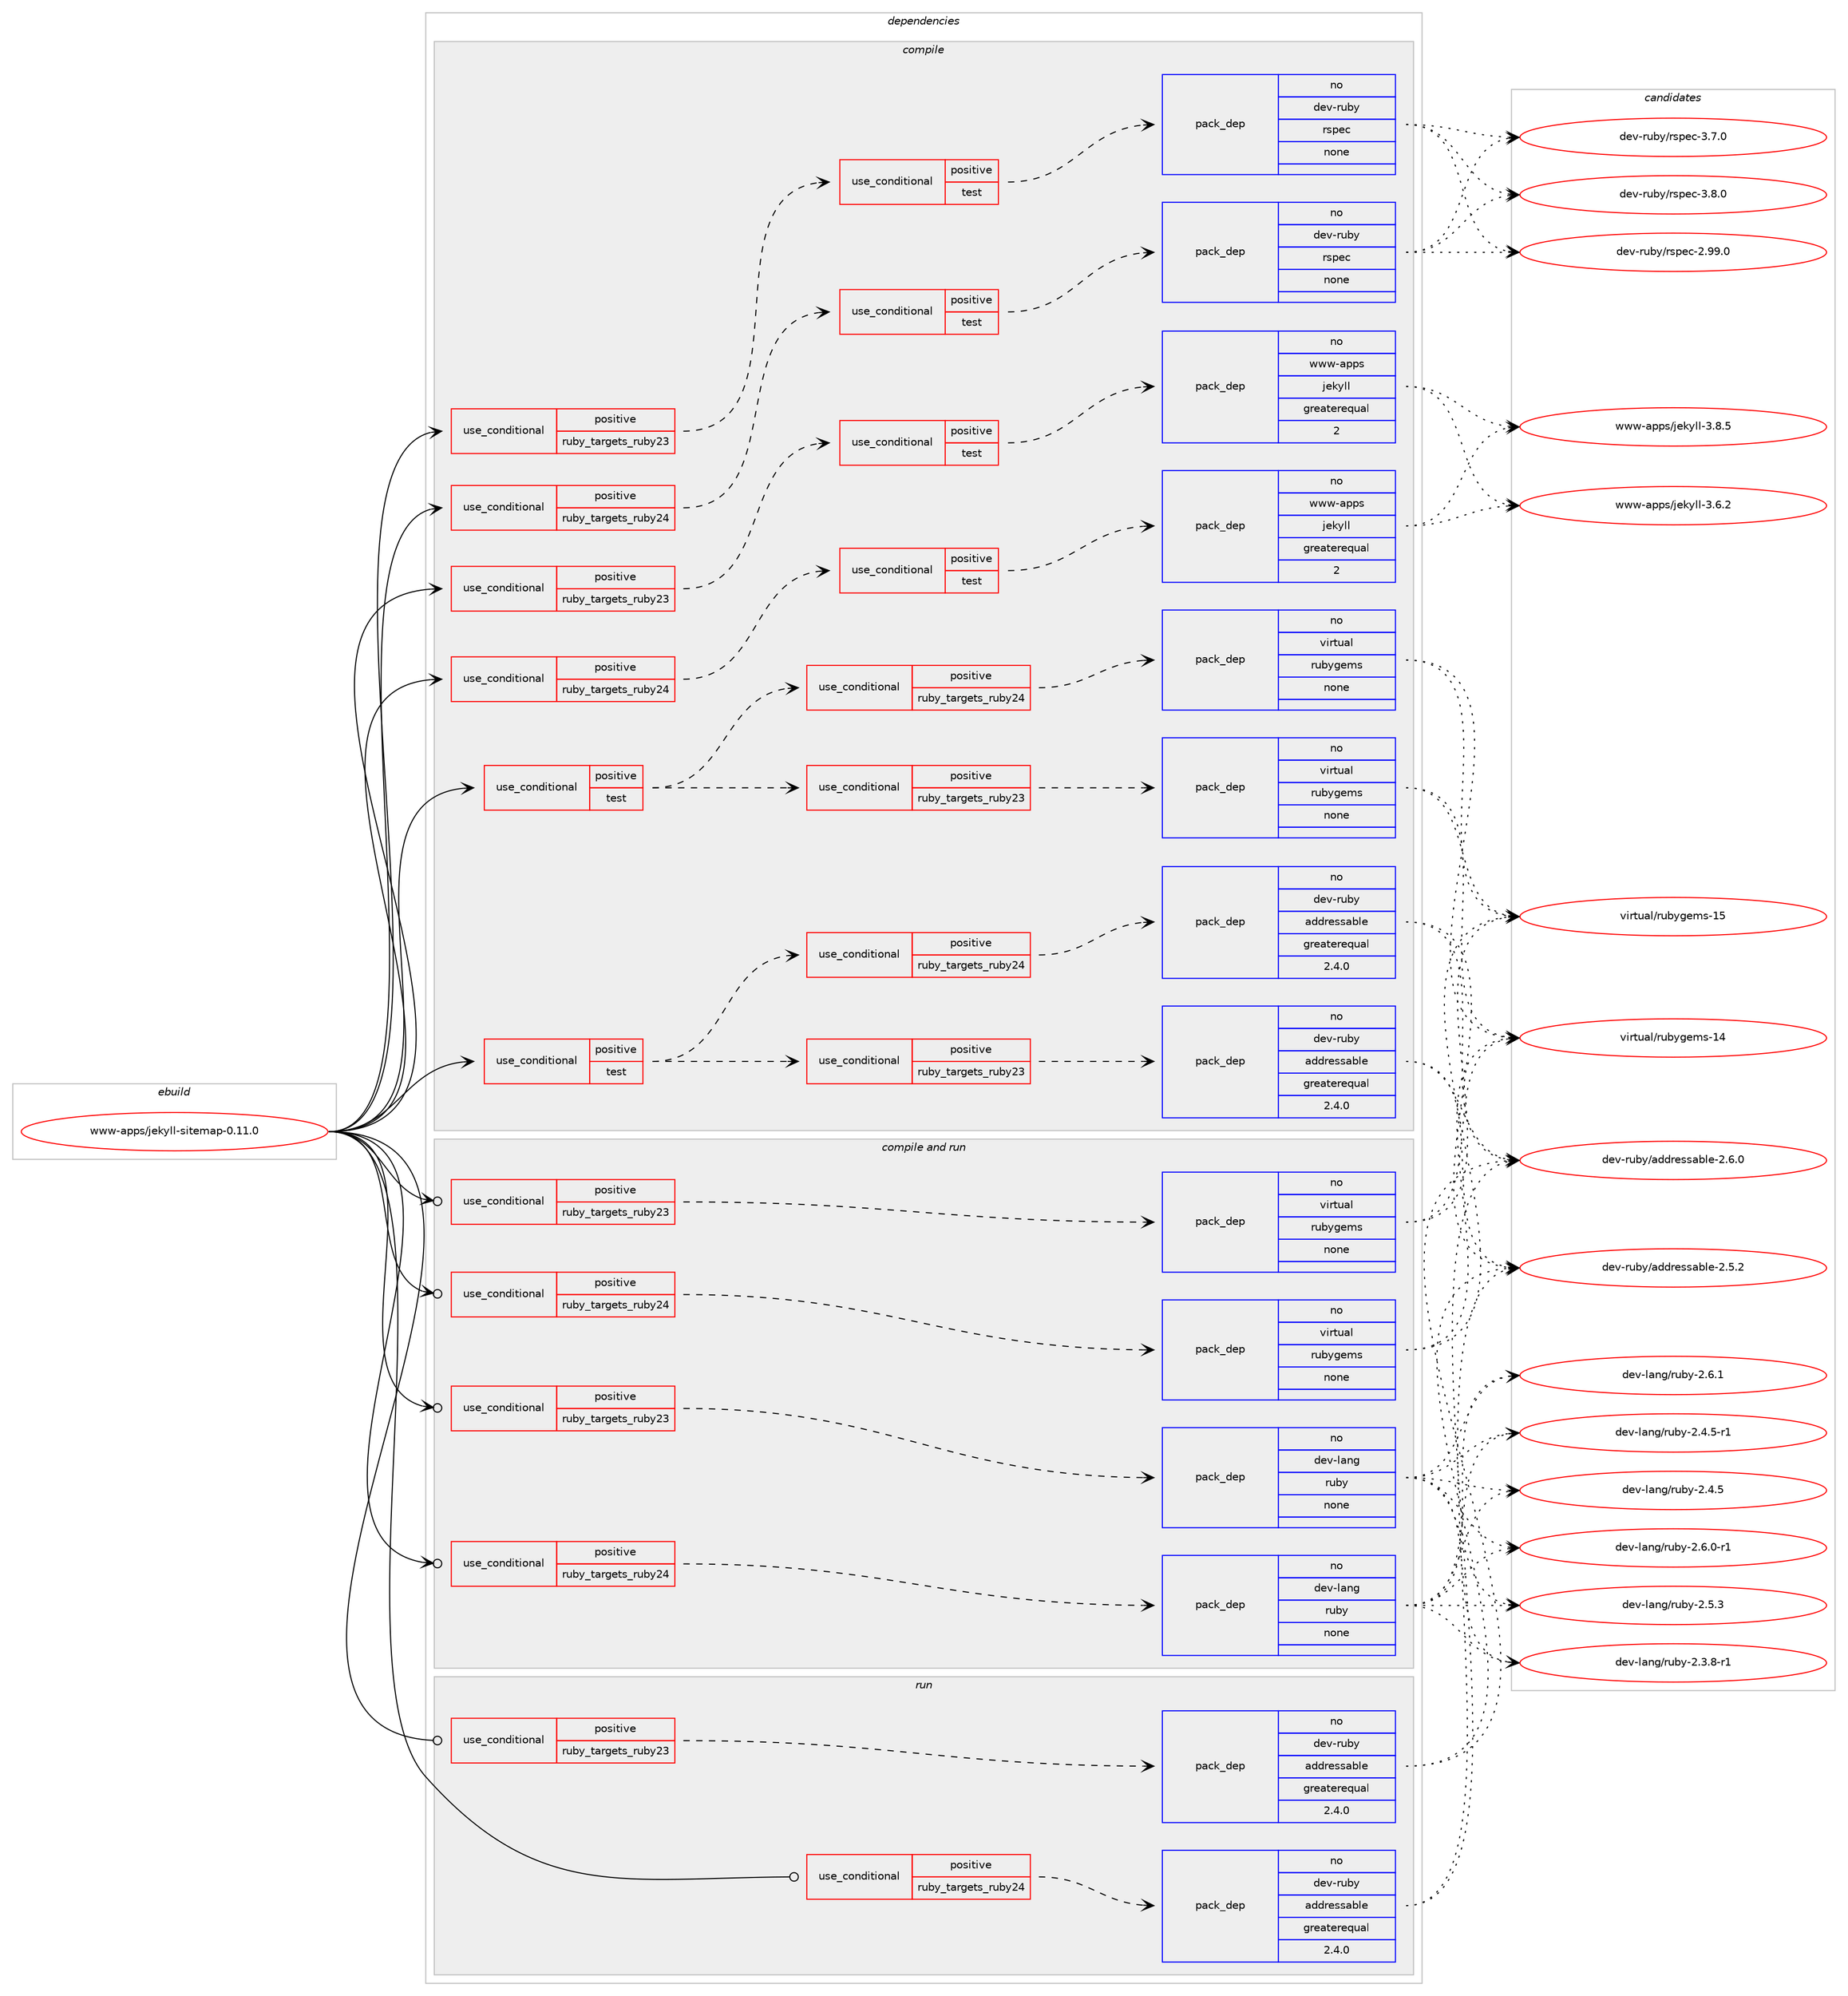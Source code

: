 digraph prolog {

# *************
# Graph options
# *************

newrank=true;
concentrate=true;
compound=true;
graph [rankdir=LR,fontname=Helvetica,fontsize=10,ranksep=1.5];#, ranksep=2.5, nodesep=0.2];
edge  [arrowhead=vee];
node  [fontname=Helvetica,fontsize=10];

# **********
# The ebuild
# **********

subgraph cluster_leftcol {
color=gray;
rank=same;
label=<<i>ebuild</i>>;
id [label="www-apps/jekyll-sitemap-0.11.0", color=red, width=4, href="../www-apps/jekyll-sitemap-0.11.0.svg"];
}

# ****************
# The dependencies
# ****************

subgraph cluster_midcol {
color=gray;
label=<<i>dependencies</i>>;
subgraph cluster_compile {
fillcolor="#eeeeee";
style=filled;
label=<<i>compile</i>>;
subgraph cond463116 {
dependency1745159 [label=<<TABLE BORDER="0" CELLBORDER="1" CELLSPACING="0" CELLPADDING="4"><TR><TD ROWSPAN="3" CELLPADDING="10">use_conditional</TD></TR><TR><TD>positive</TD></TR><TR><TD>ruby_targets_ruby23</TD></TR></TABLE>>, shape=none, color=red];
subgraph cond463117 {
dependency1745160 [label=<<TABLE BORDER="0" CELLBORDER="1" CELLSPACING="0" CELLPADDING="4"><TR><TD ROWSPAN="3" CELLPADDING="10">use_conditional</TD></TR><TR><TD>positive</TD></TR><TR><TD>test</TD></TR></TABLE>>, shape=none, color=red];
subgraph pack1252863 {
dependency1745161 [label=<<TABLE BORDER="0" CELLBORDER="1" CELLSPACING="0" CELLPADDING="4" WIDTH="220"><TR><TD ROWSPAN="6" CELLPADDING="30">pack_dep</TD></TR><TR><TD WIDTH="110">no</TD></TR><TR><TD>dev-ruby</TD></TR><TR><TD>rspec</TD></TR><TR><TD>none</TD></TR><TR><TD></TD></TR></TABLE>>, shape=none, color=blue];
}
dependency1745160:e -> dependency1745161:w [weight=20,style="dashed",arrowhead="vee"];
}
dependency1745159:e -> dependency1745160:w [weight=20,style="dashed",arrowhead="vee"];
}
id:e -> dependency1745159:w [weight=20,style="solid",arrowhead="vee"];
subgraph cond463118 {
dependency1745162 [label=<<TABLE BORDER="0" CELLBORDER="1" CELLSPACING="0" CELLPADDING="4"><TR><TD ROWSPAN="3" CELLPADDING="10">use_conditional</TD></TR><TR><TD>positive</TD></TR><TR><TD>ruby_targets_ruby23</TD></TR></TABLE>>, shape=none, color=red];
subgraph cond463119 {
dependency1745163 [label=<<TABLE BORDER="0" CELLBORDER="1" CELLSPACING="0" CELLPADDING="4"><TR><TD ROWSPAN="3" CELLPADDING="10">use_conditional</TD></TR><TR><TD>positive</TD></TR><TR><TD>test</TD></TR></TABLE>>, shape=none, color=red];
subgraph pack1252864 {
dependency1745164 [label=<<TABLE BORDER="0" CELLBORDER="1" CELLSPACING="0" CELLPADDING="4" WIDTH="220"><TR><TD ROWSPAN="6" CELLPADDING="30">pack_dep</TD></TR><TR><TD WIDTH="110">no</TD></TR><TR><TD>www-apps</TD></TR><TR><TD>jekyll</TD></TR><TR><TD>greaterequal</TD></TR><TR><TD>2</TD></TR></TABLE>>, shape=none, color=blue];
}
dependency1745163:e -> dependency1745164:w [weight=20,style="dashed",arrowhead="vee"];
}
dependency1745162:e -> dependency1745163:w [weight=20,style="dashed",arrowhead="vee"];
}
id:e -> dependency1745162:w [weight=20,style="solid",arrowhead="vee"];
subgraph cond463120 {
dependency1745165 [label=<<TABLE BORDER="0" CELLBORDER="1" CELLSPACING="0" CELLPADDING="4"><TR><TD ROWSPAN="3" CELLPADDING="10">use_conditional</TD></TR><TR><TD>positive</TD></TR><TR><TD>ruby_targets_ruby24</TD></TR></TABLE>>, shape=none, color=red];
subgraph cond463121 {
dependency1745166 [label=<<TABLE BORDER="0" CELLBORDER="1" CELLSPACING="0" CELLPADDING="4"><TR><TD ROWSPAN="3" CELLPADDING="10">use_conditional</TD></TR><TR><TD>positive</TD></TR><TR><TD>test</TD></TR></TABLE>>, shape=none, color=red];
subgraph pack1252865 {
dependency1745167 [label=<<TABLE BORDER="0" CELLBORDER="1" CELLSPACING="0" CELLPADDING="4" WIDTH="220"><TR><TD ROWSPAN="6" CELLPADDING="30">pack_dep</TD></TR><TR><TD WIDTH="110">no</TD></TR><TR><TD>dev-ruby</TD></TR><TR><TD>rspec</TD></TR><TR><TD>none</TD></TR><TR><TD></TD></TR></TABLE>>, shape=none, color=blue];
}
dependency1745166:e -> dependency1745167:w [weight=20,style="dashed",arrowhead="vee"];
}
dependency1745165:e -> dependency1745166:w [weight=20,style="dashed",arrowhead="vee"];
}
id:e -> dependency1745165:w [weight=20,style="solid",arrowhead="vee"];
subgraph cond463122 {
dependency1745168 [label=<<TABLE BORDER="0" CELLBORDER="1" CELLSPACING="0" CELLPADDING="4"><TR><TD ROWSPAN="3" CELLPADDING="10">use_conditional</TD></TR><TR><TD>positive</TD></TR><TR><TD>ruby_targets_ruby24</TD></TR></TABLE>>, shape=none, color=red];
subgraph cond463123 {
dependency1745169 [label=<<TABLE BORDER="0" CELLBORDER="1" CELLSPACING="0" CELLPADDING="4"><TR><TD ROWSPAN="3" CELLPADDING="10">use_conditional</TD></TR><TR><TD>positive</TD></TR><TR><TD>test</TD></TR></TABLE>>, shape=none, color=red];
subgraph pack1252866 {
dependency1745170 [label=<<TABLE BORDER="0" CELLBORDER="1" CELLSPACING="0" CELLPADDING="4" WIDTH="220"><TR><TD ROWSPAN="6" CELLPADDING="30">pack_dep</TD></TR><TR><TD WIDTH="110">no</TD></TR><TR><TD>www-apps</TD></TR><TR><TD>jekyll</TD></TR><TR><TD>greaterequal</TD></TR><TR><TD>2</TD></TR></TABLE>>, shape=none, color=blue];
}
dependency1745169:e -> dependency1745170:w [weight=20,style="dashed",arrowhead="vee"];
}
dependency1745168:e -> dependency1745169:w [weight=20,style="dashed",arrowhead="vee"];
}
id:e -> dependency1745168:w [weight=20,style="solid",arrowhead="vee"];
subgraph cond463124 {
dependency1745171 [label=<<TABLE BORDER="0" CELLBORDER="1" CELLSPACING="0" CELLPADDING="4"><TR><TD ROWSPAN="3" CELLPADDING="10">use_conditional</TD></TR><TR><TD>positive</TD></TR><TR><TD>test</TD></TR></TABLE>>, shape=none, color=red];
subgraph cond463125 {
dependency1745172 [label=<<TABLE BORDER="0" CELLBORDER="1" CELLSPACING="0" CELLPADDING="4"><TR><TD ROWSPAN="3" CELLPADDING="10">use_conditional</TD></TR><TR><TD>positive</TD></TR><TR><TD>ruby_targets_ruby23</TD></TR></TABLE>>, shape=none, color=red];
subgraph pack1252867 {
dependency1745173 [label=<<TABLE BORDER="0" CELLBORDER="1" CELLSPACING="0" CELLPADDING="4" WIDTH="220"><TR><TD ROWSPAN="6" CELLPADDING="30">pack_dep</TD></TR><TR><TD WIDTH="110">no</TD></TR><TR><TD>dev-ruby</TD></TR><TR><TD>addressable</TD></TR><TR><TD>greaterequal</TD></TR><TR><TD>2.4.0</TD></TR></TABLE>>, shape=none, color=blue];
}
dependency1745172:e -> dependency1745173:w [weight=20,style="dashed",arrowhead="vee"];
}
dependency1745171:e -> dependency1745172:w [weight=20,style="dashed",arrowhead="vee"];
subgraph cond463126 {
dependency1745174 [label=<<TABLE BORDER="0" CELLBORDER="1" CELLSPACING="0" CELLPADDING="4"><TR><TD ROWSPAN="3" CELLPADDING="10">use_conditional</TD></TR><TR><TD>positive</TD></TR><TR><TD>ruby_targets_ruby24</TD></TR></TABLE>>, shape=none, color=red];
subgraph pack1252868 {
dependency1745175 [label=<<TABLE BORDER="0" CELLBORDER="1" CELLSPACING="0" CELLPADDING="4" WIDTH="220"><TR><TD ROWSPAN="6" CELLPADDING="30">pack_dep</TD></TR><TR><TD WIDTH="110">no</TD></TR><TR><TD>dev-ruby</TD></TR><TR><TD>addressable</TD></TR><TR><TD>greaterequal</TD></TR><TR><TD>2.4.0</TD></TR></TABLE>>, shape=none, color=blue];
}
dependency1745174:e -> dependency1745175:w [weight=20,style="dashed",arrowhead="vee"];
}
dependency1745171:e -> dependency1745174:w [weight=20,style="dashed",arrowhead="vee"];
}
id:e -> dependency1745171:w [weight=20,style="solid",arrowhead="vee"];
subgraph cond463127 {
dependency1745176 [label=<<TABLE BORDER="0" CELLBORDER="1" CELLSPACING="0" CELLPADDING="4"><TR><TD ROWSPAN="3" CELLPADDING="10">use_conditional</TD></TR><TR><TD>positive</TD></TR><TR><TD>test</TD></TR></TABLE>>, shape=none, color=red];
subgraph cond463128 {
dependency1745177 [label=<<TABLE BORDER="0" CELLBORDER="1" CELLSPACING="0" CELLPADDING="4"><TR><TD ROWSPAN="3" CELLPADDING="10">use_conditional</TD></TR><TR><TD>positive</TD></TR><TR><TD>ruby_targets_ruby23</TD></TR></TABLE>>, shape=none, color=red];
subgraph pack1252869 {
dependency1745178 [label=<<TABLE BORDER="0" CELLBORDER="1" CELLSPACING="0" CELLPADDING="4" WIDTH="220"><TR><TD ROWSPAN="6" CELLPADDING="30">pack_dep</TD></TR><TR><TD WIDTH="110">no</TD></TR><TR><TD>virtual</TD></TR><TR><TD>rubygems</TD></TR><TR><TD>none</TD></TR><TR><TD></TD></TR></TABLE>>, shape=none, color=blue];
}
dependency1745177:e -> dependency1745178:w [weight=20,style="dashed",arrowhead="vee"];
}
dependency1745176:e -> dependency1745177:w [weight=20,style="dashed",arrowhead="vee"];
subgraph cond463129 {
dependency1745179 [label=<<TABLE BORDER="0" CELLBORDER="1" CELLSPACING="0" CELLPADDING="4"><TR><TD ROWSPAN="3" CELLPADDING="10">use_conditional</TD></TR><TR><TD>positive</TD></TR><TR><TD>ruby_targets_ruby24</TD></TR></TABLE>>, shape=none, color=red];
subgraph pack1252870 {
dependency1745180 [label=<<TABLE BORDER="0" CELLBORDER="1" CELLSPACING="0" CELLPADDING="4" WIDTH="220"><TR><TD ROWSPAN="6" CELLPADDING="30">pack_dep</TD></TR><TR><TD WIDTH="110">no</TD></TR><TR><TD>virtual</TD></TR><TR><TD>rubygems</TD></TR><TR><TD>none</TD></TR><TR><TD></TD></TR></TABLE>>, shape=none, color=blue];
}
dependency1745179:e -> dependency1745180:w [weight=20,style="dashed",arrowhead="vee"];
}
dependency1745176:e -> dependency1745179:w [weight=20,style="dashed",arrowhead="vee"];
}
id:e -> dependency1745176:w [weight=20,style="solid",arrowhead="vee"];
}
subgraph cluster_compileandrun {
fillcolor="#eeeeee";
style=filled;
label=<<i>compile and run</i>>;
subgraph cond463130 {
dependency1745181 [label=<<TABLE BORDER="0" CELLBORDER="1" CELLSPACING="0" CELLPADDING="4"><TR><TD ROWSPAN="3" CELLPADDING="10">use_conditional</TD></TR><TR><TD>positive</TD></TR><TR><TD>ruby_targets_ruby23</TD></TR></TABLE>>, shape=none, color=red];
subgraph pack1252871 {
dependency1745182 [label=<<TABLE BORDER="0" CELLBORDER="1" CELLSPACING="0" CELLPADDING="4" WIDTH="220"><TR><TD ROWSPAN="6" CELLPADDING="30">pack_dep</TD></TR><TR><TD WIDTH="110">no</TD></TR><TR><TD>dev-lang</TD></TR><TR><TD>ruby</TD></TR><TR><TD>none</TD></TR><TR><TD></TD></TR></TABLE>>, shape=none, color=blue];
}
dependency1745181:e -> dependency1745182:w [weight=20,style="dashed",arrowhead="vee"];
}
id:e -> dependency1745181:w [weight=20,style="solid",arrowhead="odotvee"];
subgraph cond463131 {
dependency1745183 [label=<<TABLE BORDER="0" CELLBORDER="1" CELLSPACING="0" CELLPADDING="4"><TR><TD ROWSPAN="3" CELLPADDING="10">use_conditional</TD></TR><TR><TD>positive</TD></TR><TR><TD>ruby_targets_ruby23</TD></TR></TABLE>>, shape=none, color=red];
subgraph pack1252872 {
dependency1745184 [label=<<TABLE BORDER="0" CELLBORDER="1" CELLSPACING="0" CELLPADDING="4" WIDTH="220"><TR><TD ROWSPAN="6" CELLPADDING="30">pack_dep</TD></TR><TR><TD WIDTH="110">no</TD></TR><TR><TD>virtual</TD></TR><TR><TD>rubygems</TD></TR><TR><TD>none</TD></TR><TR><TD></TD></TR></TABLE>>, shape=none, color=blue];
}
dependency1745183:e -> dependency1745184:w [weight=20,style="dashed",arrowhead="vee"];
}
id:e -> dependency1745183:w [weight=20,style="solid",arrowhead="odotvee"];
subgraph cond463132 {
dependency1745185 [label=<<TABLE BORDER="0" CELLBORDER="1" CELLSPACING="0" CELLPADDING="4"><TR><TD ROWSPAN="3" CELLPADDING="10">use_conditional</TD></TR><TR><TD>positive</TD></TR><TR><TD>ruby_targets_ruby24</TD></TR></TABLE>>, shape=none, color=red];
subgraph pack1252873 {
dependency1745186 [label=<<TABLE BORDER="0" CELLBORDER="1" CELLSPACING="0" CELLPADDING="4" WIDTH="220"><TR><TD ROWSPAN="6" CELLPADDING="30">pack_dep</TD></TR><TR><TD WIDTH="110">no</TD></TR><TR><TD>dev-lang</TD></TR><TR><TD>ruby</TD></TR><TR><TD>none</TD></TR><TR><TD></TD></TR></TABLE>>, shape=none, color=blue];
}
dependency1745185:e -> dependency1745186:w [weight=20,style="dashed",arrowhead="vee"];
}
id:e -> dependency1745185:w [weight=20,style="solid",arrowhead="odotvee"];
subgraph cond463133 {
dependency1745187 [label=<<TABLE BORDER="0" CELLBORDER="1" CELLSPACING="0" CELLPADDING="4"><TR><TD ROWSPAN="3" CELLPADDING="10">use_conditional</TD></TR><TR><TD>positive</TD></TR><TR><TD>ruby_targets_ruby24</TD></TR></TABLE>>, shape=none, color=red];
subgraph pack1252874 {
dependency1745188 [label=<<TABLE BORDER="0" CELLBORDER="1" CELLSPACING="0" CELLPADDING="4" WIDTH="220"><TR><TD ROWSPAN="6" CELLPADDING="30">pack_dep</TD></TR><TR><TD WIDTH="110">no</TD></TR><TR><TD>virtual</TD></TR><TR><TD>rubygems</TD></TR><TR><TD>none</TD></TR><TR><TD></TD></TR></TABLE>>, shape=none, color=blue];
}
dependency1745187:e -> dependency1745188:w [weight=20,style="dashed",arrowhead="vee"];
}
id:e -> dependency1745187:w [weight=20,style="solid",arrowhead="odotvee"];
}
subgraph cluster_run {
fillcolor="#eeeeee";
style=filled;
label=<<i>run</i>>;
subgraph cond463134 {
dependency1745189 [label=<<TABLE BORDER="0" CELLBORDER="1" CELLSPACING="0" CELLPADDING="4"><TR><TD ROWSPAN="3" CELLPADDING="10">use_conditional</TD></TR><TR><TD>positive</TD></TR><TR><TD>ruby_targets_ruby23</TD></TR></TABLE>>, shape=none, color=red];
subgraph pack1252875 {
dependency1745190 [label=<<TABLE BORDER="0" CELLBORDER="1" CELLSPACING="0" CELLPADDING="4" WIDTH="220"><TR><TD ROWSPAN="6" CELLPADDING="30">pack_dep</TD></TR><TR><TD WIDTH="110">no</TD></TR><TR><TD>dev-ruby</TD></TR><TR><TD>addressable</TD></TR><TR><TD>greaterequal</TD></TR><TR><TD>2.4.0</TD></TR></TABLE>>, shape=none, color=blue];
}
dependency1745189:e -> dependency1745190:w [weight=20,style="dashed",arrowhead="vee"];
}
id:e -> dependency1745189:w [weight=20,style="solid",arrowhead="odot"];
subgraph cond463135 {
dependency1745191 [label=<<TABLE BORDER="0" CELLBORDER="1" CELLSPACING="0" CELLPADDING="4"><TR><TD ROWSPAN="3" CELLPADDING="10">use_conditional</TD></TR><TR><TD>positive</TD></TR><TR><TD>ruby_targets_ruby24</TD></TR></TABLE>>, shape=none, color=red];
subgraph pack1252876 {
dependency1745192 [label=<<TABLE BORDER="0" CELLBORDER="1" CELLSPACING="0" CELLPADDING="4" WIDTH="220"><TR><TD ROWSPAN="6" CELLPADDING="30">pack_dep</TD></TR><TR><TD WIDTH="110">no</TD></TR><TR><TD>dev-ruby</TD></TR><TR><TD>addressable</TD></TR><TR><TD>greaterequal</TD></TR><TR><TD>2.4.0</TD></TR></TABLE>>, shape=none, color=blue];
}
dependency1745191:e -> dependency1745192:w [weight=20,style="dashed",arrowhead="vee"];
}
id:e -> dependency1745191:w [weight=20,style="solid",arrowhead="odot"];
}
}

# **************
# The candidates
# **************

subgraph cluster_choices {
rank=same;
color=gray;
label=<<i>candidates</i>>;

subgraph choice1252863 {
color=black;
nodesep=1;
choice1001011184511411798121471141151121019945504657574648 [label="dev-ruby/rspec-2.99.0", color=red, width=4,href="../dev-ruby/rspec-2.99.0.svg"];
choice10010111845114117981214711411511210199455146554648 [label="dev-ruby/rspec-3.7.0", color=red, width=4,href="../dev-ruby/rspec-3.7.0.svg"];
choice10010111845114117981214711411511210199455146564648 [label="dev-ruby/rspec-3.8.0", color=red, width=4,href="../dev-ruby/rspec-3.8.0.svg"];
dependency1745161:e -> choice1001011184511411798121471141151121019945504657574648:w [style=dotted,weight="100"];
dependency1745161:e -> choice10010111845114117981214711411511210199455146554648:w [style=dotted,weight="100"];
dependency1745161:e -> choice10010111845114117981214711411511210199455146564648:w [style=dotted,weight="100"];
}
subgraph choice1252864 {
color=black;
nodesep=1;
choice119119119459711211211547106101107121108108455146544650 [label="www-apps/jekyll-3.6.2", color=red, width=4,href="../www-apps/jekyll-3.6.2.svg"];
choice119119119459711211211547106101107121108108455146564653 [label="www-apps/jekyll-3.8.5", color=red, width=4,href="../www-apps/jekyll-3.8.5.svg"];
dependency1745164:e -> choice119119119459711211211547106101107121108108455146544650:w [style=dotted,weight="100"];
dependency1745164:e -> choice119119119459711211211547106101107121108108455146564653:w [style=dotted,weight="100"];
}
subgraph choice1252865 {
color=black;
nodesep=1;
choice1001011184511411798121471141151121019945504657574648 [label="dev-ruby/rspec-2.99.0", color=red, width=4,href="../dev-ruby/rspec-2.99.0.svg"];
choice10010111845114117981214711411511210199455146554648 [label="dev-ruby/rspec-3.7.0", color=red, width=4,href="../dev-ruby/rspec-3.7.0.svg"];
choice10010111845114117981214711411511210199455146564648 [label="dev-ruby/rspec-3.8.0", color=red, width=4,href="../dev-ruby/rspec-3.8.0.svg"];
dependency1745167:e -> choice1001011184511411798121471141151121019945504657574648:w [style=dotted,weight="100"];
dependency1745167:e -> choice10010111845114117981214711411511210199455146554648:w [style=dotted,weight="100"];
dependency1745167:e -> choice10010111845114117981214711411511210199455146564648:w [style=dotted,weight="100"];
}
subgraph choice1252866 {
color=black;
nodesep=1;
choice119119119459711211211547106101107121108108455146544650 [label="www-apps/jekyll-3.6.2", color=red, width=4,href="../www-apps/jekyll-3.6.2.svg"];
choice119119119459711211211547106101107121108108455146564653 [label="www-apps/jekyll-3.8.5", color=red, width=4,href="../www-apps/jekyll-3.8.5.svg"];
dependency1745170:e -> choice119119119459711211211547106101107121108108455146544650:w [style=dotted,weight="100"];
dependency1745170:e -> choice119119119459711211211547106101107121108108455146564653:w [style=dotted,weight="100"];
}
subgraph choice1252867 {
color=black;
nodesep=1;
choice100101118451141179812147971001001141011151159798108101455046534650 [label="dev-ruby/addressable-2.5.2", color=red, width=4,href="../dev-ruby/addressable-2.5.2.svg"];
choice100101118451141179812147971001001141011151159798108101455046544648 [label="dev-ruby/addressable-2.6.0", color=red, width=4,href="../dev-ruby/addressable-2.6.0.svg"];
dependency1745173:e -> choice100101118451141179812147971001001141011151159798108101455046534650:w [style=dotted,weight="100"];
dependency1745173:e -> choice100101118451141179812147971001001141011151159798108101455046544648:w [style=dotted,weight="100"];
}
subgraph choice1252868 {
color=black;
nodesep=1;
choice100101118451141179812147971001001141011151159798108101455046534650 [label="dev-ruby/addressable-2.5.2", color=red, width=4,href="../dev-ruby/addressable-2.5.2.svg"];
choice100101118451141179812147971001001141011151159798108101455046544648 [label="dev-ruby/addressable-2.6.0", color=red, width=4,href="../dev-ruby/addressable-2.6.0.svg"];
dependency1745175:e -> choice100101118451141179812147971001001141011151159798108101455046534650:w [style=dotted,weight="100"];
dependency1745175:e -> choice100101118451141179812147971001001141011151159798108101455046544648:w [style=dotted,weight="100"];
}
subgraph choice1252869 {
color=black;
nodesep=1;
choice118105114116117971084711411798121103101109115454952 [label="virtual/rubygems-14", color=red, width=4,href="../virtual/rubygems-14.svg"];
choice118105114116117971084711411798121103101109115454953 [label="virtual/rubygems-15", color=red, width=4,href="../virtual/rubygems-15.svg"];
dependency1745178:e -> choice118105114116117971084711411798121103101109115454952:w [style=dotted,weight="100"];
dependency1745178:e -> choice118105114116117971084711411798121103101109115454953:w [style=dotted,weight="100"];
}
subgraph choice1252870 {
color=black;
nodesep=1;
choice118105114116117971084711411798121103101109115454952 [label="virtual/rubygems-14", color=red, width=4,href="../virtual/rubygems-14.svg"];
choice118105114116117971084711411798121103101109115454953 [label="virtual/rubygems-15", color=red, width=4,href="../virtual/rubygems-15.svg"];
dependency1745180:e -> choice118105114116117971084711411798121103101109115454952:w [style=dotted,weight="100"];
dependency1745180:e -> choice118105114116117971084711411798121103101109115454953:w [style=dotted,weight="100"];
}
subgraph choice1252871 {
color=black;
nodesep=1;
choice100101118451089711010347114117981214550465146564511449 [label="dev-lang/ruby-2.3.8-r1", color=red, width=4,href="../dev-lang/ruby-2.3.8-r1.svg"];
choice10010111845108971101034711411798121455046524653 [label="dev-lang/ruby-2.4.5", color=red, width=4,href="../dev-lang/ruby-2.4.5.svg"];
choice100101118451089711010347114117981214550465246534511449 [label="dev-lang/ruby-2.4.5-r1", color=red, width=4,href="../dev-lang/ruby-2.4.5-r1.svg"];
choice10010111845108971101034711411798121455046534651 [label="dev-lang/ruby-2.5.3", color=red, width=4,href="../dev-lang/ruby-2.5.3.svg"];
choice100101118451089711010347114117981214550465446484511449 [label="dev-lang/ruby-2.6.0-r1", color=red, width=4,href="../dev-lang/ruby-2.6.0-r1.svg"];
choice10010111845108971101034711411798121455046544649 [label="dev-lang/ruby-2.6.1", color=red, width=4,href="../dev-lang/ruby-2.6.1.svg"];
dependency1745182:e -> choice100101118451089711010347114117981214550465146564511449:w [style=dotted,weight="100"];
dependency1745182:e -> choice10010111845108971101034711411798121455046524653:w [style=dotted,weight="100"];
dependency1745182:e -> choice100101118451089711010347114117981214550465246534511449:w [style=dotted,weight="100"];
dependency1745182:e -> choice10010111845108971101034711411798121455046534651:w [style=dotted,weight="100"];
dependency1745182:e -> choice100101118451089711010347114117981214550465446484511449:w [style=dotted,weight="100"];
dependency1745182:e -> choice10010111845108971101034711411798121455046544649:w [style=dotted,weight="100"];
}
subgraph choice1252872 {
color=black;
nodesep=1;
choice118105114116117971084711411798121103101109115454952 [label="virtual/rubygems-14", color=red, width=4,href="../virtual/rubygems-14.svg"];
choice118105114116117971084711411798121103101109115454953 [label="virtual/rubygems-15", color=red, width=4,href="../virtual/rubygems-15.svg"];
dependency1745184:e -> choice118105114116117971084711411798121103101109115454952:w [style=dotted,weight="100"];
dependency1745184:e -> choice118105114116117971084711411798121103101109115454953:w [style=dotted,weight="100"];
}
subgraph choice1252873 {
color=black;
nodesep=1;
choice100101118451089711010347114117981214550465146564511449 [label="dev-lang/ruby-2.3.8-r1", color=red, width=4,href="../dev-lang/ruby-2.3.8-r1.svg"];
choice10010111845108971101034711411798121455046524653 [label="dev-lang/ruby-2.4.5", color=red, width=4,href="../dev-lang/ruby-2.4.5.svg"];
choice100101118451089711010347114117981214550465246534511449 [label="dev-lang/ruby-2.4.5-r1", color=red, width=4,href="../dev-lang/ruby-2.4.5-r1.svg"];
choice10010111845108971101034711411798121455046534651 [label="dev-lang/ruby-2.5.3", color=red, width=4,href="../dev-lang/ruby-2.5.3.svg"];
choice100101118451089711010347114117981214550465446484511449 [label="dev-lang/ruby-2.6.0-r1", color=red, width=4,href="../dev-lang/ruby-2.6.0-r1.svg"];
choice10010111845108971101034711411798121455046544649 [label="dev-lang/ruby-2.6.1", color=red, width=4,href="../dev-lang/ruby-2.6.1.svg"];
dependency1745186:e -> choice100101118451089711010347114117981214550465146564511449:w [style=dotted,weight="100"];
dependency1745186:e -> choice10010111845108971101034711411798121455046524653:w [style=dotted,weight="100"];
dependency1745186:e -> choice100101118451089711010347114117981214550465246534511449:w [style=dotted,weight="100"];
dependency1745186:e -> choice10010111845108971101034711411798121455046534651:w [style=dotted,weight="100"];
dependency1745186:e -> choice100101118451089711010347114117981214550465446484511449:w [style=dotted,weight="100"];
dependency1745186:e -> choice10010111845108971101034711411798121455046544649:w [style=dotted,weight="100"];
}
subgraph choice1252874 {
color=black;
nodesep=1;
choice118105114116117971084711411798121103101109115454952 [label="virtual/rubygems-14", color=red, width=4,href="../virtual/rubygems-14.svg"];
choice118105114116117971084711411798121103101109115454953 [label="virtual/rubygems-15", color=red, width=4,href="../virtual/rubygems-15.svg"];
dependency1745188:e -> choice118105114116117971084711411798121103101109115454952:w [style=dotted,weight="100"];
dependency1745188:e -> choice118105114116117971084711411798121103101109115454953:w [style=dotted,weight="100"];
}
subgraph choice1252875 {
color=black;
nodesep=1;
choice100101118451141179812147971001001141011151159798108101455046534650 [label="dev-ruby/addressable-2.5.2", color=red, width=4,href="../dev-ruby/addressable-2.5.2.svg"];
choice100101118451141179812147971001001141011151159798108101455046544648 [label="dev-ruby/addressable-2.6.0", color=red, width=4,href="../dev-ruby/addressable-2.6.0.svg"];
dependency1745190:e -> choice100101118451141179812147971001001141011151159798108101455046534650:w [style=dotted,weight="100"];
dependency1745190:e -> choice100101118451141179812147971001001141011151159798108101455046544648:w [style=dotted,weight="100"];
}
subgraph choice1252876 {
color=black;
nodesep=1;
choice100101118451141179812147971001001141011151159798108101455046534650 [label="dev-ruby/addressable-2.5.2", color=red, width=4,href="../dev-ruby/addressable-2.5.2.svg"];
choice100101118451141179812147971001001141011151159798108101455046544648 [label="dev-ruby/addressable-2.6.0", color=red, width=4,href="../dev-ruby/addressable-2.6.0.svg"];
dependency1745192:e -> choice100101118451141179812147971001001141011151159798108101455046534650:w [style=dotted,weight="100"];
dependency1745192:e -> choice100101118451141179812147971001001141011151159798108101455046544648:w [style=dotted,weight="100"];
}
}

}
